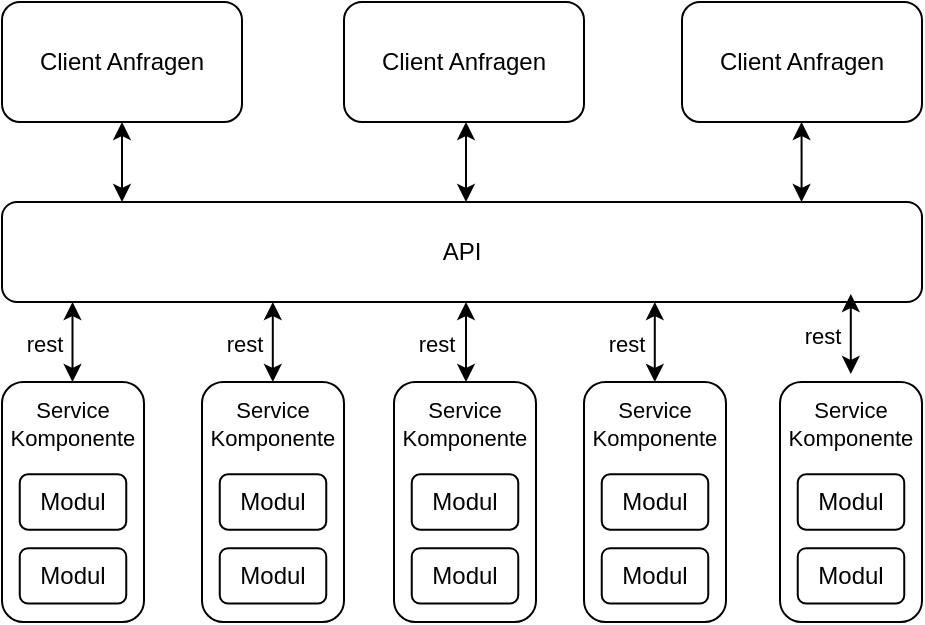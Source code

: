 <mxfile version="26.0.4">
  <diagram name="Seite-1" id="M-o3aS57c-1qL8Xr9ur_">
    <mxGraphModel dx="656" dy="645" grid="1" gridSize="10" guides="1" tooltips="1" connect="1" arrows="1" fold="1" page="1" pageScale="1" pageWidth="583" pageHeight="413" math="0" shadow="0">
      <root>
        <mxCell id="0" />
        <mxCell id="1" parent="0" />
        <mxCell id="ATyxKJeGwojh5BwoMABa-1" value="Client Anfragen" style="rounded=1;whiteSpace=wrap;html=1;" vertex="1" parent="1">
          <mxGeometry x="60" y="40" width="120" height="60" as="geometry" />
        </mxCell>
        <mxCell id="ATyxKJeGwojh5BwoMABa-2" value="Client Anfragen" style="rounded=1;whiteSpace=wrap;html=1;" vertex="1" parent="1">
          <mxGeometry x="231" y="40" width="120" height="60" as="geometry" />
        </mxCell>
        <mxCell id="ATyxKJeGwojh5BwoMABa-3" value="Client Anfragen" style="rounded=1;whiteSpace=wrap;html=1;" vertex="1" parent="1">
          <mxGeometry x="400" y="40" width="120" height="60" as="geometry" />
        </mxCell>
        <mxCell id="ATyxKJeGwojh5BwoMABa-4" value="API" style="rounded=1;whiteSpace=wrap;html=1;movable=0;resizable=0;rotatable=0;deletable=0;editable=0;locked=1;connectable=0;" vertex="1" parent="1">
          <mxGeometry x="60" y="140" width="460" height="50" as="geometry" />
        </mxCell>
        <mxCell id="ATyxKJeGwojh5BwoMABa-5" style="edgeStyle=orthogonalEdgeStyle;rounded=0;orthogonalLoop=1;jettySize=auto;html=1;startArrow=classic;startFill=1;" edge="1" parent="1" source="ATyxKJeGwojh5BwoMABa-1">
          <mxGeometry relative="1" as="geometry">
            <mxPoint x="120" y="140" as="targetPoint" />
          </mxGeometry>
        </mxCell>
        <mxCell id="ATyxKJeGwojh5BwoMABa-6" style="edgeStyle=orthogonalEdgeStyle;rounded=0;orthogonalLoop=1;jettySize=auto;html=1;startArrow=classic;startFill=1;" edge="1" parent="1">
          <mxGeometry relative="1" as="geometry">
            <mxPoint x="292" y="100" as="sourcePoint" />
            <mxPoint x="292" y="140" as="targetPoint" />
            <Array as="points">
              <mxPoint x="292" y="121" />
              <mxPoint x="292" y="121" />
            </Array>
          </mxGeometry>
        </mxCell>
        <mxCell id="ATyxKJeGwojh5BwoMABa-7" style="edgeStyle=orthogonalEdgeStyle;rounded=0;orthogonalLoop=1;jettySize=auto;html=1;startArrow=classic;startFill=1;" edge="1" parent="1">
          <mxGeometry relative="1" as="geometry">
            <mxPoint x="459.77" y="100" as="sourcePoint" />
            <mxPoint x="459.77" y="140" as="targetPoint" />
            <Array as="points">
              <mxPoint x="460" y="121" />
              <mxPoint x="460" y="121" />
            </Array>
          </mxGeometry>
        </mxCell>
        <mxCell id="ATyxKJeGwojh5BwoMABa-28" value="" style="group;movable=0;resizable=0;rotatable=0;deletable=0;editable=0;locked=1;connectable=0;" vertex="1" connectable="0" parent="1">
          <mxGeometry x="160" y="230" width="71" height="120" as="geometry" />
        </mxCell>
        <mxCell id="ATyxKJeGwojh5BwoMABa-19" value="&lt;font style=&quot;font-size: 11px;&quot;&gt;Service Komponente&lt;/font&gt;" style="rounded=1;whiteSpace=wrap;html=1;verticalAlign=top;movable=0;resizable=0;rotatable=0;deletable=0;editable=0;locked=1;connectable=0;" vertex="1" parent="ATyxKJeGwojh5BwoMABa-28">
          <mxGeometry width="71" height="120" as="geometry" />
        </mxCell>
        <mxCell id="ATyxKJeGwojh5BwoMABa-20" value="Modul" style="rounded=1;whiteSpace=wrap;html=1;movable=0;resizable=0;rotatable=0;deletable=0;editable=0;locked=1;connectable=0;" vertex="1" parent="ATyxKJeGwojh5BwoMABa-28">
          <mxGeometry x="8.875" y="46.154" width="53.25" height="27.692" as="geometry" />
        </mxCell>
        <mxCell id="ATyxKJeGwojh5BwoMABa-21" value="Modul" style="rounded=1;whiteSpace=wrap;html=1;movable=0;resizable=0;rotatable=0;deletable=0;editable=0;locked=1;connectable=0;" vertex="1" parent="ATyxKJeGwojh5BwoMABa-28">
          <mxGeometry x="8.875" y="83.077" width="53.25" height="27.692" as="geometry" />
        </mxCell>
        <mxCell id="ATyxKJeGwojh5BwoMABa-29" value="" style="group;movable=0;resizable=0;rotatable=0;deletable=0;editable=0;locked=1;connectable=0;" vertex="1" connectable="0" parent="1">
          <mxGeometry x="256" y="230" width="71" height="120" as="geometry" />
        </mxCell>
        <mxCell id="ATyxKJeGwojh5BwoMABa-30" value="&lt;font style=&quot;font-size: 11px;&quot;&gt;Service Komponente&lt;/font&gt;" style="rounded=1;whiteSpace=wrap;html=1;verticalAlign=top;movable=0;resizable=0;rotatable=0;deletable=0;editable=0;locked=1;connectable=0;" vertex="1" parent="ATyxKJeGwojh5BwoMABa-29">
          <mxGeometry width="71" height="120" as="geometry" />
        </mxCell>
        <mxCell id="ATyxKJeGwojh5BwoMABa-31" value="Modul" style="rounded=1;whiteSpace=wrap;html=1;movable=0;resizable=0;rotatable=0;deletable=0;editable=0;locked=1;connectable=0;" vertex="1" parent="ATyxKJeGwojh5BwoMABa-29">
          <mxGeometry x="8.875" y="46.154" width="53.25" height="27.692" as="geometry" />
        </mxCell>
        <mxCell id="ATyxKJeGwojh5BwoMABa-32" value="Modul" style="rounded=1;whiteSpace=wrap;html=1;movable=0;resizable=0;rotatable=0;deletable=0;editable=0;locked=1;connectable=0;" vertex="1" parent="ATyxKJeGwojh5BwoMABa-29">
          <mxGeometry x="8.875" y="83.077" width="53.25" height="27.692" as="geometry" />
        </mxCell>
        <mxCell id="ATyxKJeGwojh5BwoMABa-33" value="" style="group;movable=0;resizable=0;rotatable=0;deletable=0;editable=0;locked=1;connectable=0;" vertex="1" connectable="0" parent="1">
          <mxGeometry x="60" y="230" width="71" height="120" as="geometry" />
        </mxCell>
        <mxCell id="ATyxKJeGwojh5BwoMABa-34" value="&lt;font style=&quot;font-size: 11px;&quot;&gt;Service Komponente&lt;/font&gt;" style="rounded=1;whiteSpace=wrap;html=1;verticalAlign=top;movable=0;resizable=0;rotatable=0;deletable=0;editable=0;locked=1;connectable=0;" vertex="1" parent="ATyxKJeGwojh5BwoMABa-33">
          <mxGeometry width="71" height="120" as="geometry" />
        </mxCell>
        <mxCell id="ATyxKJeGwojh5BwoMABa-35" value="Modul" style="rounded=1;whiteSpace=wrap;html=1;movable=0;resizable=0;rotatable=0;deletable=0;editable=0;locked=1;connectable=0;" vertex="1" parent="ATyxKJeGwojh5BwoMABa-33">
          <mxGeometry x="8.875" y="46.154" width="53.25" height="27.692" as="geometry" />
        </mxCell>
        <mxCell id="ATyxKJeGwojh5BwoMABa-36" value="Modul" style="rounded=1;whiteSpace=wrap;html=1;movable=0;resizable=0;rotatable=0;deletable=0;editable=0;locked=1;connectable=0;" vertex="1" parent="ATyxKJeGwojh5BwoMABa-33">
          <mxGeometry x="8.875" y="83.077" width="53.25" height="27.692" as="geometry" />
        </mxCell>
        <mxCell id="ATyxKJeGwojh5BwoMABa-37" value="" style="group;movable=0;resizable=0;rotatable=0;deletable=0;editable=0;locked=1;connectable=0;" vertex="1" connectable="0" parent="1">
          <mxGeometry x="351" y="230" width="71" height="120" as="geometry" />
        </mxCell>
        <mxCell id="ATyxKJeGwojh5BwoMABa-38" value="&lt;font style=&quot;font-size: 11px;&quot;&gt;Service Komponente&lt;/font&gt;" style="rounded=1;whiteSpace=wrap;html=1;verticalAlign=top;movable=0;resizable=0;rotatable=0;deletable=0;editable=0;locked=1;connectable=0;" vertex="1" parent="ATyxKJeGwojh5BwoMABa-37">
          <mxGeometry width="71" height="120" as="geometry" />
        </mxCell>
        <mxCell id="ATyxKJeGwojh5BwoMABa-39" value="Modul" style="rounded=1;whiteSpace=wrap;html=1;movable=0;resizable=0;rotatable=0;deletable=0;editable=0;locked=1;connectable=0;" vertex="1" parent="ATyxKJeGwojh5BwoMABa-37">
          <mxGeometry x="8.875" y="46.154" width="53.25" height="27.692" as="geometry" />
        </mxCell>
        <mxCell id="ATyxKJeGwojh5BwoMABa-40" value="Modul" style="rounded=1;whiteSpace=wrap;html=1;movable=0;resizable=0;rotatable=0;deletable=0;editable=0;locked=1;connectable=0;" vertex="1" parent="ATyxKJeGwojh5BwoMABa-37">
          <mxGeometry x="8.875" y="83.077" width="53.25" height="27.692" as="geometry" />
        </mxCell>
        <mxCell id="ATyxKJeGwojh5BwoMABa-41" value="" style="group;movable=0;resizable=0;rotatable=0;deletable=0;editable=0;locked=1;connectable=0;" vertex="1" connectable="0" parent="1">
          <mxGeometry x="449" y="230" width="71" height="120" as="geometry" />
        </mxCell>
        <mxCell id="ATyxKJeGwojh5BwoMABa-42" value="&lt;font style=&quot;font-size: 11px;&quot;&gt;Service Komponente&lt;/font&gt;" style="rounded=1;whiteSpace=wrap;html=1;verticalAlign=top;movable=0;resizable=0;rotatable=0;deletable=0;editable=0;locked=1;connectable=0;" vertex="1" parent="ATyxKJeGwojh5BwoMABa-41">
          <mxGeometry width="71" height="120" as="geometry" />
        </mxCell>
        <mxCell id="ATyxKJeGwojh5BwoMABa-43" value="Modul" style="rounded=1;whiteSpace=wrap;html=1;movable=0;resizable=0;rotatable=0;deletable=0;editable=0;locked=1;connectable=0;" vertex="1" parent="ATyxKJeGwojh5BwoMABa-41">
          <mxGeometry x="8.875" y="46.154" width="53.25" height="27.692" as="geometry" />
        </mxCell>
        <mxCell id="ATyxKJeGwojh5BwoMABa-44" value="Modul" style="rounded=1;whiteSpace=wrap;html=1;movable=0;resizable=0;rotatable=0;deletable=0;editable=0;locked=1;connectable=0;" vertex="1" parent="ATyxKJeGwojh5BwoMABa-41">
          <mxGeometry x="8.875" y="83.077" width="53.25" height="27.692" as="geometry" />
        </mxCell>
        <mxCell id="ATyxKJeGwojh5BwoMABa-46" style="rounded=0;orthogonalLoop=1;jettySize=auto;html=1;startArrow=classic;startFill=1;" edge="1" parent="1">
          <mxGeometry relative="1" as="geometry">
            <mxPoint x="95.25" y="190" as="sourcePoint" />
            <mxPoint x="95.25" y="230" as="targetPoint" />
          </mxGeometry>
        </mxCell>
        <mxCell id="ATyxKJeGwojh5BwoMABa-47" value="rest" style="edgeLabel;html=1;align=center;verticalAlign=middle;resizable=0;points=[];" vertex="1" connectable="0" parent="ATyxKJeGwojh5BwoMABa-46">
          <mxGeometry x="0.022" relative="1" as="geometry">
            <mxPoint x="-15" as="offset" />
          </mxGeometry>
        </mxCell>
        <mxCell id="ATyxKJeGwojh5BwoMABa-48" style="rounded=0;orthogonalLoop=1;jettySize=auto;html=1;startArrow=classic;startFill=1;" edge="1" parent="1">
          <mxGeometry relative="1" as="geometry">
            <mxPoint x="195.4" y="190" as="sourcePoint" />
            <mxPoint x="195.4" y="230" as="targetPoint" />
          </mxGeometry>
        </mxCell>
        <mxCell id="ATyxKJeGwojh5BwoMABa-49" value="rest" style="edgeLabel;html=1;align=center;verticalAlign=middle;resizable=0;points=[];" vertex="1" connectable="0" parent="ATyxKJeGwojh5BwoMABa-48">
          <mxGeometry x="0.022" relative="1" as="geometry">
            <mxPoint x="-15" as="offset" />
          </mxGeometry>
        </mxCell>
        <mxCell id="ATyxKJeGwojh5BwoMABa-50" style="rounded=0;orthogonalLoop=1;jettySize=auto;html=1;startArrow=classic;startFill=1;" edge="1" parent="1">
          <mxGeometry relative="1" as="geometry">
            <mxPoint x="292" y="190" as="sourcePoint" />
            <mxPoint x="292" y="230" as="targetPoint" />
          </mxGeometry>
        </mxCell>
        <mxCell id="ATyxKJeGwojh5BwoMABa-51" value="rest" style="edgeLabel;html=1;align=center;verticalAlign=middle;resizable=0;points=[];" vertex="1" connectable="0" parent="ATyxKJeGwojh5BwoMABa-50">
          <mxGeometry x="0.022" relative="1" as="geometry">
            <mxPoint x="-15" as="offset" />
          </mxGeometry>
        </mxCell>
        <mxCell id="ATyxKJeGwojh5BwoMABa-52" style="rounded=0;orthogonalLoop=1;jettySize=auto;html=1;startArrow=classic;startFill=1;" edge="1" parent="1">
          <mxGeometry relative="1" as="geometry">
            <mxPoint x="386.4" y="190" as="sourcePoint" />
            <mxPoint x="386.4" y="230" as="targetPoint" />
          </mxGeometry>
        </mxCell>
        <mxCell id="ATyxKJeGwojh5BwoMABa-53" value="rest" style="edgeLabel;html=1;align=center;verticalAlign=middle;resizable=0;points=[];" vertex="1" connectable="0" parent="ATyxKJeGwojh5BwoMABa-52">
          <mxGeometry x="0.022" relative="1" as="geometry">
            <mxPoint x="-15" as="offset" />
          </mxGeometry>
        </mxCell>
        <mxCell id="ATyxKJeGwojh5BwoMABa-54" style="rounded=0;orthogonalLoop=1;jettySize=auto;html=1;startArrow=classic;startFill=1;" edge="1" parent="1">
          <mxGeometry relative="1" as="geometry">
            <mxPoint x="484.4" y="186" as="sourcePoint" />
            <mxPoint x="484.4" y="226" as="targetPoint" />
          </mxGeometry>
        </mxCell>
        <mxCell id="ATyxKJeGwojh5BwoMABa-55" value="rest" style="edgeLabel;html=1;align=center;verticalAlign=middle;resizable=0;points=[];" vertex="1" connectable="0" parent="ATyxKJeGwojh5BwoMABa-54">
          <mxGeometry x="0.022" relative="1" as="geometry">
            <mxPoint x="-15" as="offset" />
          </mxGeometry>
        </mxCell>
      </root>
    </mxGraphModel>
  </diagram>
</mxfile>
